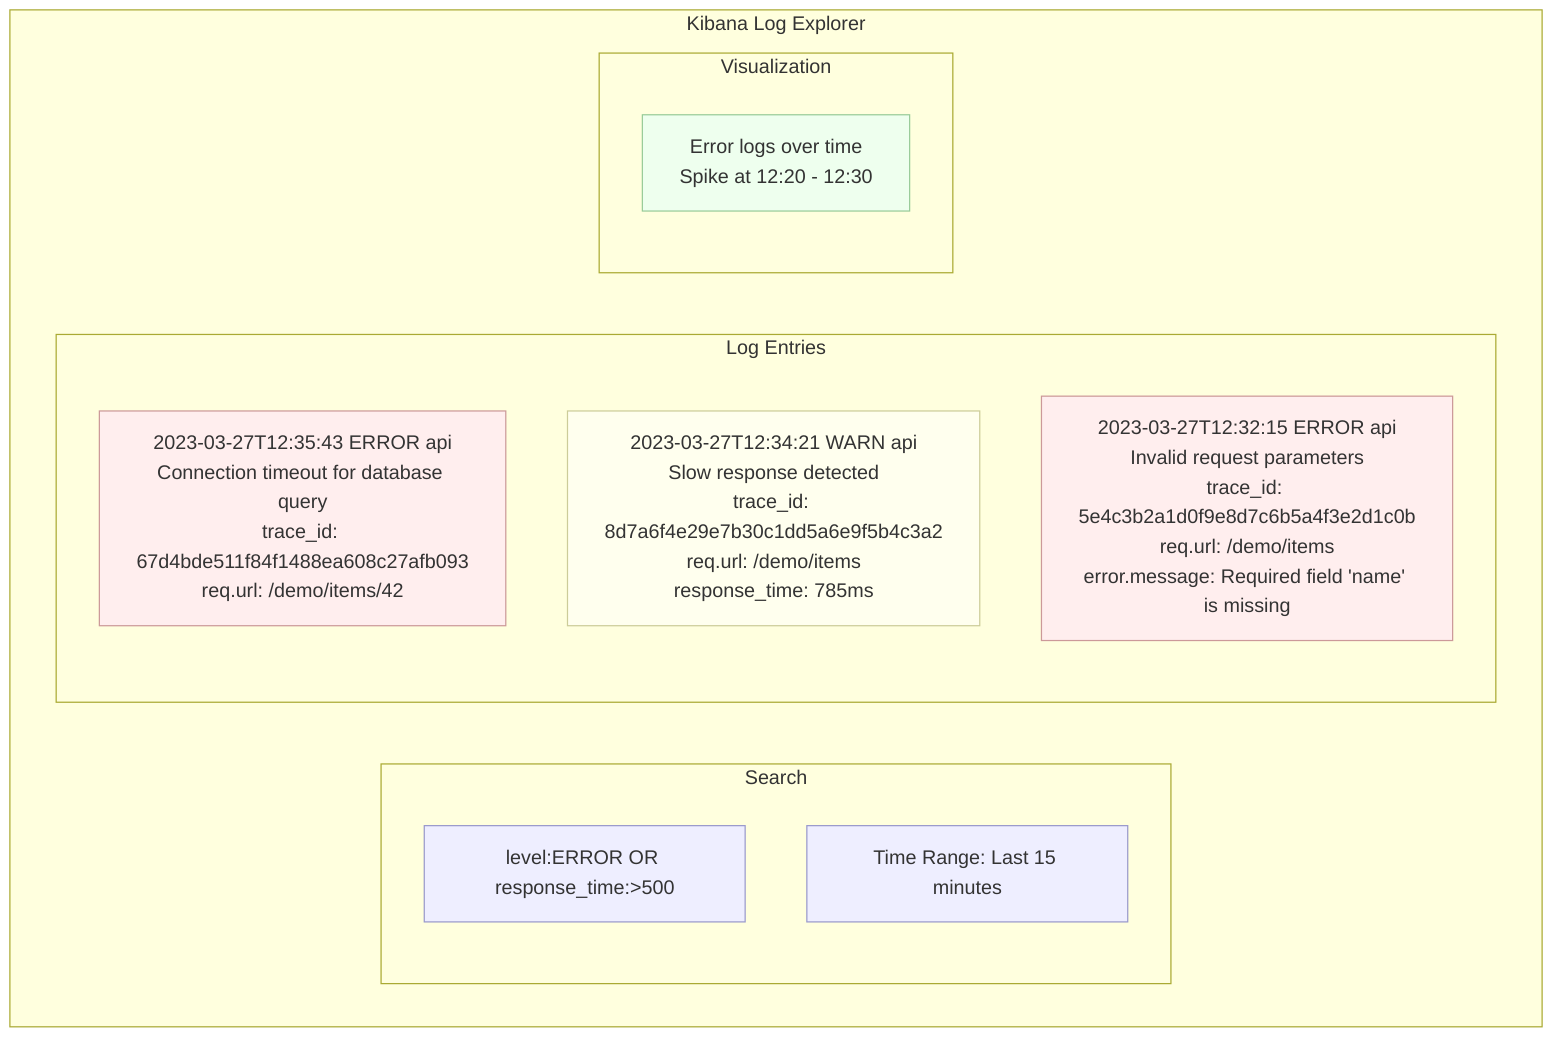 graph TD
    subgraph "Kibana Log Explorer"
        subgraph "Search"
            SearchBar["level:ERROR OR response_time:>500"]
            TimeRange["Time Range: Last 15 minutes"]
        end
        
        subgraph "Log Entries"
            Error1["2023-03-27T12:35:43 ERROR api<br>Connection timeout for database query<br>trace_id: 67d4bde511f84f1488ea608c27afb093<br>req.url: /demo/items/42"]
            
            Warning["2023-03-27T12:34:21 WARN api<br>Slow response detected<br>trace_id: 8d7a6f4e29e7b30c1dd5a6e9f5b4c3a2<br>req.url: /demo/items<br>response_time: 785ms"]
            
            Error2["2023-03-27T12:32:15 ERROR api<br>Invalid request parameters<br>trace_id: 5e4c3b2a1d0f9e8d7c6b5a4f3e2d1c0b<br>req.url: /demo/items<br>error.message: Required field 'name' is missing"]
        end
        
        subgraph "Visualization"
            ErrorChart["Error logs over time
            Spike at 12:20 - 12:30"]
        end
    end
    
    classDef search fill:#eef,stroke:#99c,stroke-width:1px;
    classDef error fill:#fee,stroke:#c99,stroke-width:1px;
    classDef warning fill:#ffe,stroke:#cc9,stroke-width:1px;
    classDef chart fill:#efe,stroke:#9c9,stroke-width:1px;
    
    class SearchBar,TimeRange search;
    class Error1,Error2 error;
    class Warning warning;
    class ErrorChart chart;